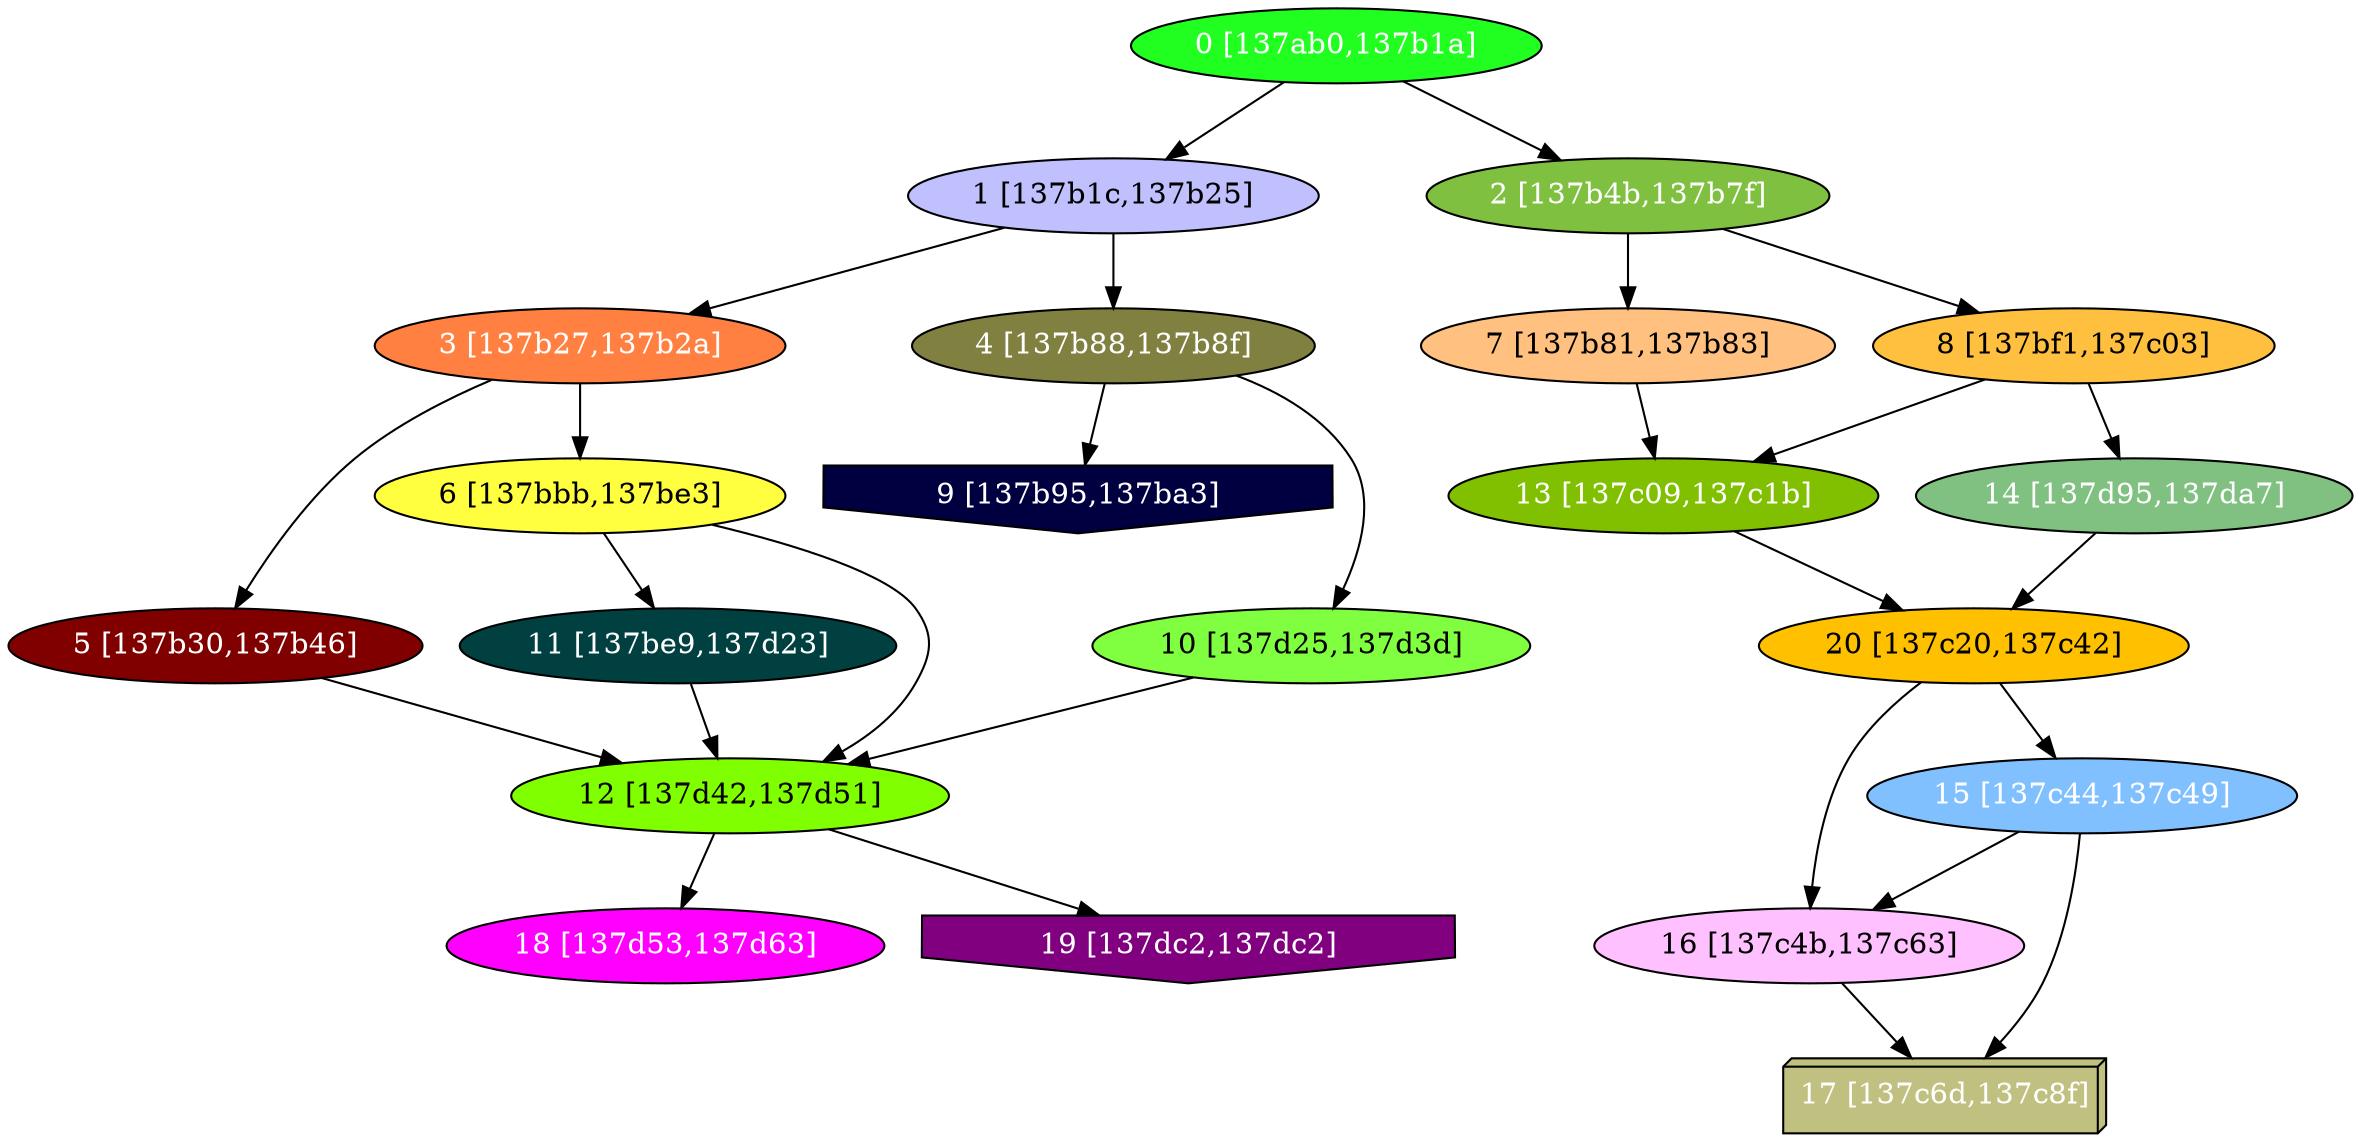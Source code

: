 diGraph libnss3{
	libnss3_0  [style=filled fillcolor="#20FF20" fontcolor="#ffffff" shape=oval label="0 [137ab0,137b1a]"]
	libnss3_1  [style=filled fillcolor="#C0C0FF" fontcolor="#000000" shape=oval label="1 [137b1c,137b25]"]
	libnss3_2  [style=filled fillcolor="#80C040" fontcolor="#ffffff" shape=oval label="2 [137b4b,137b7f]"]
	libnss3_3  [style=filled fillcolor="#FF8040" fontcolor="#ffffff" shape=oval label="3 [137b27,137b2a]"]
	libnss3_4  [style=filled fillcolor="#808040" fontcolor="#ffffff" shape=oval label="4 [137b88,137b8f]"]
	libnss3_5  [style=filled fillcolor="#800000" fontcolor="#ffffff" shape=oval label="5 [137b30,137b46]"]
	libnss3_6  [style=filled fillcolor="#FFFF40" fontcolor="#000000" shape=oval label="6 [137bbb,137be3]"]
	libnss3_7  [style=filled fillcolor="#FFC080" fontcolor="#000000" shape=oval label="7 [137b81,137b83]"]
	libnss3_8  [style=filled fillcolor="#FFC040" fontcolor="#000000" shape=oval label="8 [137bf1,137c03]"]
	libnss3_9  [style=filled fillcolor="#000040" fontcolor="#ffffff" shape=invhouse label="9 [137b95,137ba3]"]
	libnss3_a  [style=filled fillcolor="#80FF40" fontcolor="#000000" shape=oval label="10 [137d25,137d3d]"]
	libnss3_b  [style=filled fillcolor="#004040" fontcolor="#ffffff" shape=oval label="11 [137be9,137d23]"]
	libnss3_c  [style=filled fillcolor="#80FF00" fontcolor="#000000" shape=oval label="12 [137d42,137d51]"]
	libnss3_d  [style=filled fillcolor="#80C000" fontcolor="#ffffff" shape=oval label="13 [137c09,137c1b]"]
	libnss3_e  [style=filled fillcolor="#80C080" fontcolor="#ffffff" shape=oval label="14 [137d95,137da7]"]
	libnss3_f  [style=filled fillcolor="#80C0FF" fontcolor="#ffffff" shape=oval label="15 [137c44,137c49]"]
	libnss3_10  [style=filled fillcolor="#FFC0FF" fontcolor="#000000" shape=oval label="16 [137c4b,137c63]"]
	libnss3_11  [style=filled fillcolor="#C0C080" fontcolor="#ffffff" shape=box3d label="17 [137c6d,137c8f]"]
	libnss3_12  [style=filled fillcolor="#FF00FF" fontcolor="#ffffff" shape=oval label="18 [137d53,137d63]"]
	libnss3_13  [style=filled fillcolor="#800080" fontcolor="#ffffff" shape=invhouse label="19 [137dc2,137dc2]"]
	libnss3_14  [style=filled fillcolor="#FFC000" fontcolor="#000000" shape=oval label="20 [137c20,137c42]"]

	libnss3_0 -> libnss3_1
	libnss3_0 -> libnss3_2
	libnss3_1 -> libnss3_3
	libnss3_1 -> libnss3_4
	libnss3_2 -> libnss3_7
	libnss3_2 -> libnss3_8
	libnss3_3 -> libnss3_5
	libnss3_3 -> libnss3_6
	libnss3_4 -> libnss3_9
	libnss3_4 -> libnss3_a
	libnss3_5 -> libnss3_c
	libnss3_6 -> libnss3_b
	libnss3_6 -> libnss3_c
	libnss3_7 -> libnss3_d
	libnss3_8 -> libnss3_d
	libnss3_8 -> libnss3_e
	libnss3_a -> libnss3_c
	libnss3_b -> libnss3_c
	libnss3_c -> libnss3_12
	libnss3_c -> libnss3_13
	libnss3_d -> libnss3_14
	libnss3_e -> libnss3_14
	libnss3_f -> libnss3_10
	libnss3_f -> libnss3_11
	libnss3_10 -> libnss3_11
	libnss3_14 -> libnss3_f
	libnss3_14 -> libnss3_10
}